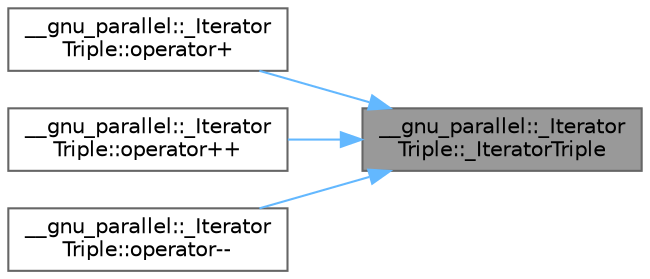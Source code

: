 digraph "__gnu_parallel::_IteratorTriple::_IteratorTriple"
{
 // LATEX_PDF_SIZE
  bgcolor="transparent";
  edge [fontname=Helvetica,fontsize=10,labelfontname=Helvetica,labelfontsize=10];
  node [fontname=Helvetica,fontsize=10,shape=box,height=0.2,width=0.4];
  rankdir="RL";
  Node1 [id="Node000001",label="__gnu_parallel::_Iterator\lTriple::_IteratorTriple",height=0.2,width=0.4,color="gray40", fillcolor="grey60", style="filled", fontcolor="black",tooltip=" "];
  Node1 -> Node2 [id="edge7_Node000001_Node000002",dir="back",color="steelblue1",style="solid",tooltip=" "];
  Node2 [id="Node000002",label="__gnu_parallel::_Iterator\lTriple::operator+",height=0.2,width=0.4,color="grey40", fillcolor="white", style="filled",URL="$class____gnu__parallel_1_1___iterator_triple.html#a46e88744a6187314624458fd98b03cb3",tooltip=" "];
  Node1 -> Node3 [id="edge8_Node000001_Node000003",dir="back",color="steelblue1",style="solid",tooltip=" "];
  Node3 [id="Node000003",label="__gnu_parallel::_Iterator\lTriple::operator++",height=0.2,width=0.4,color="grey40", fillcolor="white", style="filled",URL="$class____gnu__parallel_1_1___iterator_triple.html#a1606fc8d794e5dd3f39d0eb67d62e680",tooltip=" "];
  Node1 -> Node4 [id="edge9_Node000001_Node000004",dir="back",color="steelblue1",style="solid",tooltip=" "];
  Node4 [id="Node000004",label="__gnu_parallel::_Iterator\lTriple::operator--",height=0.2,width=0.4,color="grey40", fillcolor="white", style="filled",URL="$class____gnu__parallel_1_1___iterator_triple.html#ae706a3c4500dc3747f14b749680054ab",tooltip=" "];
}
